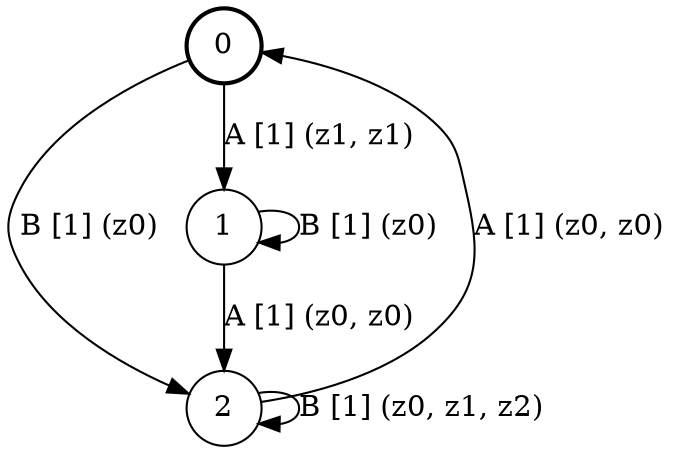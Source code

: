 # generated file, don't try to modify
# command: dot -Tpng <filename> > tree.png
digraph Automaton {
    node [shape = circle];
    0 [style = "bold"];
    0 -> 2 [label = "B [1] (z0) "];
    0 -> 1 [label = "A [1] (z1, z1) "];
    1 -> 1 [label = "B [1] (z0) "];
    1 -> 2 [label = "A [1] (z0, z0) "];
    2 -> 2 [label = "B [1] (z0, z1, z2) "];
    2 -> 0 [label = "A [1] (z0, z0) "];
}
